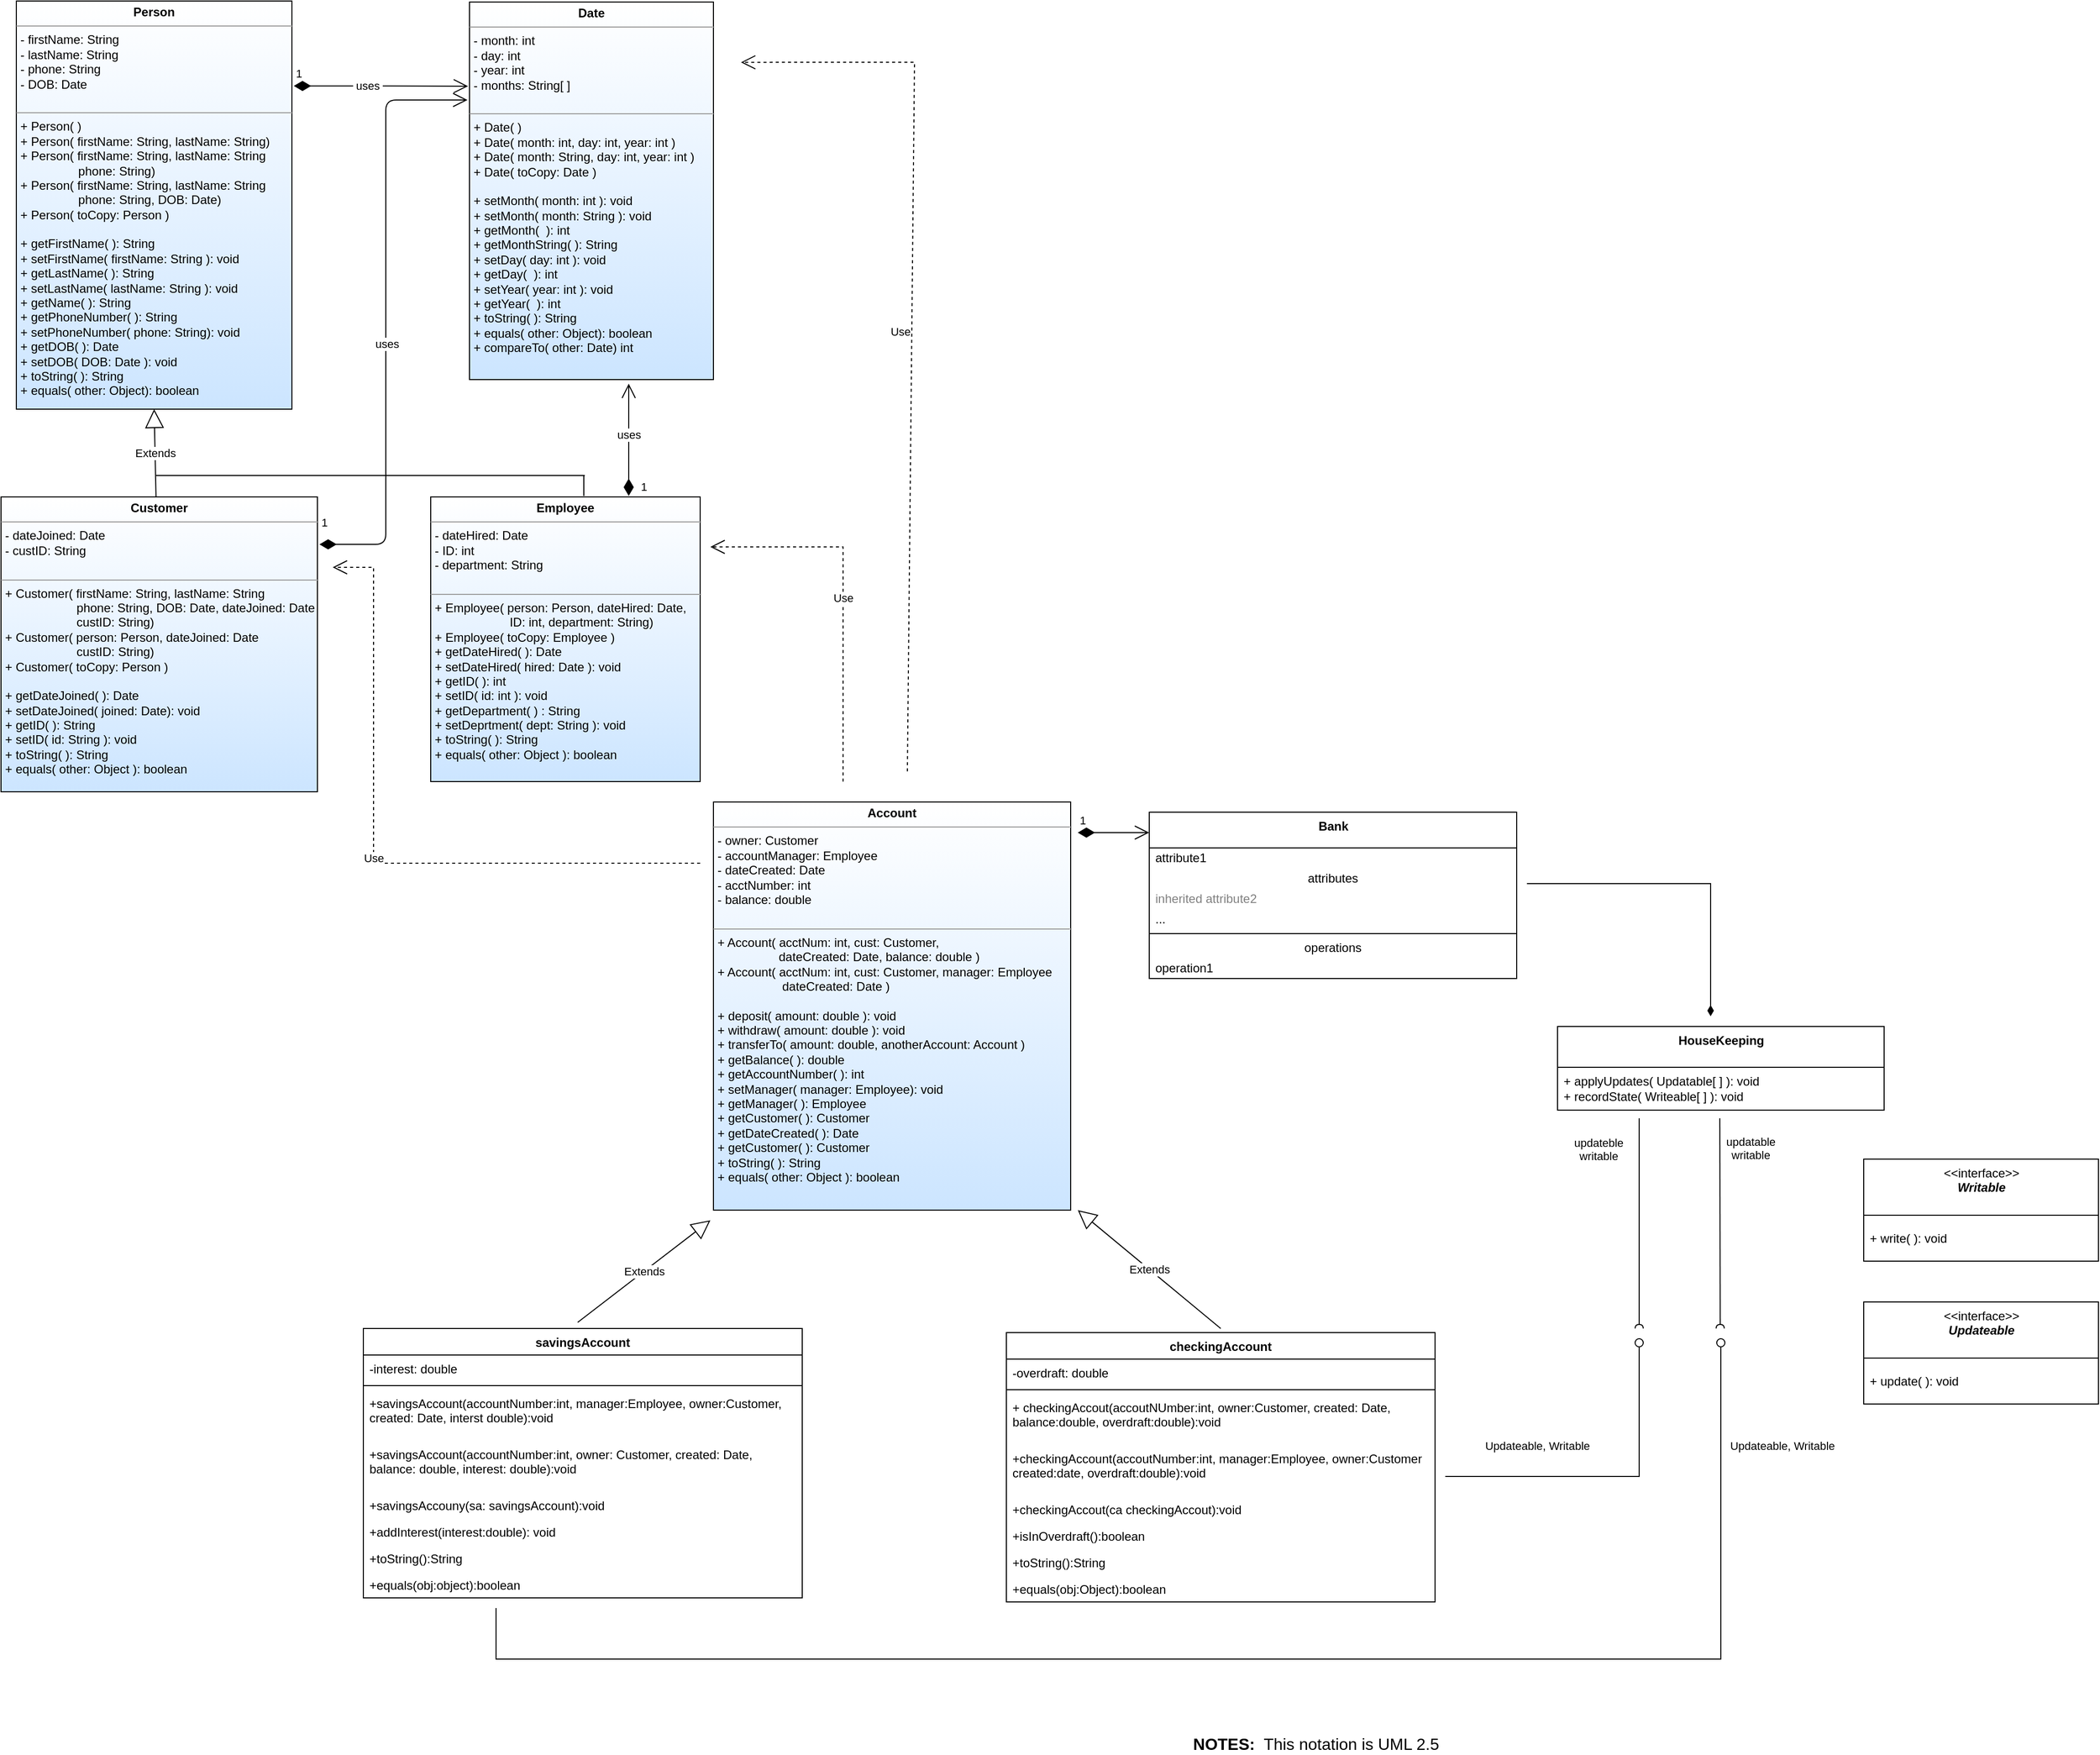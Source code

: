 <mxfile version="16.5.1" type="device"><diagram id="v-KD0Bjn270umLAgXtNp" name="Page-1"><mxGraphModel dx="1597" dy="998" grid="1" gridSize="10" guides="1" tooltips="1" connect="1" arrows="1" fold="1" page="1" pageScale="1" pageWidth="850" pageHeight="1100" math="0" shadow="0"><root><mxCell id="0"/><mxCell id="1" parent="0"/><mxCell id="mYoptTvwx1LB1I1NdDWJ-5" value="&lt;p style=&quot;margin: 0px ; margin-top: 4px ; text-align: center&quot;&gt;&lt;b&gt;Account&lt;/b&gt;&lt;br&gt;&lt;/p&gt;&lt;hr size=&quot;1&quot;&gt;&lt;p style=&quot;margin: 0px ; margin-left: 4px&quot;&gt;- owner: Customer&lt;/p&gt;&lt;p style=&quot;margin: 0px ; margin-left: 4px&quot;&gt;- accountManager: Employee&lt;/p&gt;&lt;p style=&quot;margin: 0px ; margin-left: 4px&quot;&gt;- dateCreated: Date&lt;br&gt;&lt;/p&gt;&lt;p style=&quot;margin: 0px ; margin-left: 4px&quot;&gt;- acctNumber: int&lt;/p&gt;&lt;p style=&quot;margin: 0px ; margin-left: 4px&quot;&gt;- balance: double&lt;br&gt;&lt;/p&gt;&lt;p style=&quot;margin: 0px ; margin-left: 4px&quot;&gt; &lt;br&gt;&lt;/p&gt;&lt;hr size=&quot;1&quot;&gt;&lt;p style=&quot;margin: 0px ; margin-left: 4px&quot;&gt;+ Account( acctNum: int, cust: Customer, &lt;br&gt;&lt;/p&gt;&lt;p style=&quot;margin: 0px ; margin-left: 4px&quot;&gt;&amp;nbsp;&amp;nbsp;&amp;nbsp;&amp;nbsp;&amp;nbsp;&amp;nbsp;&amp;nbsp;&amp;nbsp;&amp;nbsp;&amp;nbsp;&amp;nbsp;&amp;nbsp;&amp;nbsp;&amp;nbsp;&amp;nbsp;&amp;nbsp;&amp;nbsp; dateCreated: Date, balance: double )&lt;br&gt;&lt;/p&gt;&lt;p style=&quot;margin: 0px ; margin-left: 4px&quot;&gt;+ Account( acctNum: int, cust: Customer, manager: Employee&lt;/p&gt;&lt;p style=&quot;margin: 0px ; margin-left: 4px&quot;&gt;&amp;nbsp; &amp;nbsp; &amp;nbsp; &amp;nbsp; &amp;nbsp; &amp;nbsp; &amp;nbsp; &amp;nbsp; &amp;nbsp; &amp;nbsp;dateCreated: Date )&lt;/p&gt;&lt;p style=&quot;margin: 0px ; margin-left: 4px&quot;&gt;&lt;br&gt;&lt;/p&gt;&lt;p style=&quot;margin: 0px 0px 0px 4px&quot;&gt;+ deposit( amount: double ): void&lt;/p&gt;&lt;p style=&quot;margin: 0px 0px 0px 4px&quot;&gt;+ withdraw( amount: double ): void&lt;/p&gt;&lt;p style=&quot;margin: 0px 0px 0px 4px&quot;&gt;+ transferTo( amount: double, anotherAccount: Account )&lt;br&gt;&lt;/p&gt;&lt;div&gt;&lt;p style=&quot;margin: 0px 0px 0px 4px&quot;&gt;+ getBalance( ): double&lt;br&gt;&lt;/p&gt;&lt;/div&gt;&lt;div&gt;&lt;p style=&quot;margin: 0px 0px 0px 4px&quot;&gt;+ getAccountNumber( ): int&lt;br&gt;&lt;/p&gt;&lt;/div&gt;&lt;div&gt;&lt;p style=&quot;margin: 0px 0px 0px 4px&quot;&gt;+ setManager( manager: Employee): void&lt;/p&gt;&lt;p style=&quot;margin: 0px 0px 0px 4px&quot;&gt;+ getManager( ): Employee&lt;/p&gt;&lt;/div&gt;&lt;p style=&quot;margin: 0px 0px 0px 4px&quot;&gt;+ getCustomer( ): Customer&lt;/p&gt;&lt;p style=&quot;margin: 0px ; margin-left: 4px&quot;&gt;&lt;span&gt;+ getDateCreated( ): Date&lt;/span&gt;&lt;/p&gt;&lt;p style=&quot;margin: 0px ; margin-left: 4px&quot;&gt;+ getCustomer( ): Customer&lt;/p&gt;&lt;p style=&quot;margin: 0px ; margin-left: 4px&quot;&gt;&lt;span&gt;+ toString( ): String&lt;/span&gt;&lt;br&gt;&lt;/p&gt;&lt;p style=&quot;margin: 0px ; margin-left: 4px&quot;&gt;+ equals( other: Object ): boolean&amp;nbsp;&lt;/p&gt;" style="verticalAlign=top;align=left;overflow=fill;fontSize=12;fontFamily=Helvetica;html=1;gradientColor=#CCE5FF;" parent="1" vertex="1"><mxGeometry x="723" y="870" width="350" height="400" as="geometry"/></mxCell><mxCell id="2" value="&lt;p style=&quot;margin: 0px ; margin-top: 4px ; text-align: center&quot;&gt;&lt;b&gt;Person&lt;/b&gt;&lt;br&gt;&lt;/p&gt;&lt;hr size=&quot;1&quot;&gt;&lt;p style=&quot;margin: 0px ; margin-left: 4px&quot;&gt;- firstName: String&lt;/p&gt;&lt;p style=&quot;margin: 0px ; margin-left: 4px&quot;&gt;- lastName: String&lt;br&gt;&lt;/p&gt;&lt;p style=&quot;margin: 0px ; margin-left: 4px&quot;&gt;- phone: String&lt;/p&gt;&lt;p style=&quot;margin: 0px ; margin-left: 4px&quot;&gt;- DOB: Date&lt;br&gt;&lt;/p&gt;&lt;p style=&quot;margin: 0px ; margin-left: 4px&quot;&gt; &lt;br&gt;&lt;/p&gt;&lt;hr size=&quot;1&quot;&gt;&lt;p style=&quot;margin: 0px ; margin-left: 4px&quot;&gt;+ Person( )&lt;/p&gt;&lt;p style=&quot;margin: 0px ; margin-left: 4px&quot;&gt;+ Person( firstName: String, lastName: String)&lt;/p&gt;&lt;p style=&quot;margin: 0px ; margin-left: 4px&quot;&gt;+ Person( firstName: String, lastName: String&lt;/p&gt;&lt;p style=&quot;margin: 0px ; margin-left: 4px&quot;&gt;&amp;nbsp; &amp;nbsp; &amp;nbsp; &amp;nbsp; &amp;nbsp; &amp;nbsp; &amp;nbsp; &amp;nbsp; &amp;nbsp;phone: String)&lt;br&gt;&lt;/p&gt;&lt;p style=&quot;margin: 0px ; margin-left: 4px&quot;&gt;+ Person( firstName: String, lastName: String&lt;/p&gt;&lt;p style=&quot;margin: 0px ; margin-left: 4px&quot;&gt;&amp;nbsp; &amp;nbsp; &amp;nbsp; &amp;nbsp; &amp;nbsp; &amp;nbsp; &amp;nbsp; &amp;nbsp; &amp;nbsp;phone: String, DOB: Date)&lt;br&gt;&lt;/p&gt;&lt;p style=&quot;margin: 0px ; margin-left: 4px&quot;&gt;+ Person( toCopy: Person )&lt;/p&gt;&lt;p style=&quot;margin: 0px ; margin-left: 4px&quot;&gt;&lt;br&gt;&lt;/p&gt;&lt;p style=&quot;margin: 0px ; margin-left: 4px&quot;&gt;+ getFirstName( ): String&lt;/p&gt;&lt;p style=&quot;margin: 0px 0px 0px 4px&quot;&gt;+ setFirstName( firstName: String ): void&lt;/p&gt;&lt;p style=&quot;margin: 0px 0px 0px 4px&quot;&gt;+ getLastName( ): String&lt;/p&gt;&lt;p style=&quot;margin: 0px 0px 0px 4px&quot;&gt;+ setLastName( lastName: String ): void&lt;/p&gt;&lt;p style=&quot;margin: 0px 0px 0px 4px&quot;&gt;+ getName( ): String&lt;/p&gt;&lt;p style=&quot;margin: 0px 0px 0px 4px&quot;&gt;+ getPhoneNumber( ): String&lt;/p&gt;&lt;p style=&quot;margin: 0px 0px 0px 4px&quot;&gt;+ setPhoneNumber( phone: String): void&lt;/p&gt;&lt;p style=&quot;margin: 0px 0px 0px 4px&quot;&gt;&lt;span&gt;+ getDOB( ): Date&lt;/span&gt;&lt;br&gt;&lt;/p&gt;&lt;p style=&quot;margin: 0px ; margin-left: 4px&quot;&gt;+ setDOB( DOB: Date ): void&lt;/p&gt;&lt;p style=&quot;margin: 0px ; margin-left: 4px&quot;&gt;&lt;span&gt;+ toString( ): String&lt;/span&gt;&lt;br&gt;&lt;/p&gt;&lt;p style=&quot;margin: 0px ; margin-left: 4px&quot;&gt;+ equals( other: Object): boolean&lt;/p&gt;" style="verticalAlign=top;align=left;overflow=fill;fontSize=12;fontFamily=Helvetica;html=1;gradientColor=#CCE5FF;" parent="1" vertex="1"><mxGeometry x="40" y="85" width="270" height="400" as="geometry"/></mxCell><mxCell id="3" value="&lt;p style=&quot;margin: 0px ; margin-top: 4px ; text-align: center&quot;&gt;&lt;b&gt;Customer&lt;/b&gt;&lt;/p&gt;&lt;hr size=&quot;1&quot;&gt;&lt;p style=&quot;margin: 0px ; margin-left: 4px&quot;&gt;- dateJoined: Date&lt;/p&gt;&lt;p style=&quot;margin: 0px ; margin-left: 4px&quot;&gt;- custID: String&lt;br&gt;&lt;/p&gt;&lt;p style=&quot;margin: 0px ; margin-left: 4px&quot;&gt;&lt;br&gt;&lt;/p&gt;&lt;hr size=&quot;1&quot;&gt;&lt;p style=&quot;margin: 0px 0px 0px 4px&quot;&gt;+ Customer( firstName: String, lastName: String&lt;/p&gt;&lt;p style=&quot;margin: 0px ; margin-left: 4px&quot;&gt;&lt;span&gt;&amp;nbsp; &amp;nbsp; &amp;nbsp; &amp;nbsp; &amp;nbsp; &amp;nbsp; &amp;nbsp; &amp;nbsp; &amp;nbsp; &amp;nbsp; &amp;nbsp;phone: String, DOB: Date, dateJoined: Date&lt;/span&gt;&lt;/p&gt;&lt;p style=&quot;margin: 0px ; margin-left: 4px&quot;&gt;&lt;span&gt;&amp;nbsp; &amp;nbsp; &amp;nbsp; &amp;nbsp; &amp;nbsp; &amp;nbsp; &amp;nbsp; &amp;nbsp; &amp;nbsp; &amp;nbsp; &amp;nbsp;custID: String)&lt;/span&gt;&lt;br&gt;&lt;/p&gt;&lt;p style=&quot;margin: 0px 0px 0px 4px&quot;&gt;+ Customer( person: Person,&amp;nbsp;&lt;span&gt;dateJoined: Date&lt;/span&gt;&lt;/p&gt;&lt;p style=&quot;margin: 0px 0px 0px 4px&quot;&gt;&amp;nbsp; &amp;nbsp; &amp;nbsp; &amp;nbsp; &amp;nbsp; &amp;nbsp; &amp;nbsp; &amp;nbsp; &amp;nbsp; &amp;nbsp; &amp;nbsp;custID: String)&lt;/p&gt;&lt;p style=&quot;margin: 0px ; margin-left: 4px&quot;&gt;&lt;span&gt;+ Customer( toCopy: Person )&lt;/span&gt;&lt;/p&gt;&lt;p style=&quot;margin: 0px ; margin-left: 4px&quot;&gt;&lt;span&gt;&lt;br&gt;&lt;/span&gt;&lt;/p&gt;&lt;p style=&quot;margin: 0px ; margin-left: 4px&quot;&gt;+ getDateJoined( ): Date&lt;/p&gt;&lt;p style=&quot;margin: 0px ; margin-left: 4px&quot;&gt;&lt;span&gt;+ setDateJoined( joined: Date): void&lt;/span&gt;&lt;/p&gt;&lt;p style=&quot;margin: 0px ; margin-left: 4px&quot;&gt;+ getID( ): String&lt;br&gt;&lt;/p&gt;&lt;p style=&quot;margin: 0px ; margin-left: 4px&quot;&gt;+ setID( id: String ): void&lt;/p&gt;&lt;p style=&quot;margin: 0px ; margin-left: 4px&quot;&gt;&lt;span&gt;+ toString( ): String&lt;/span&gt;&lt;br&gt;&lt;/p&gt;&lt;p style=&quot;margin: 0px ; margin-left: 4px&quot;&gt;+ equals( other: Object ): boolean&amp;nbsp;&lt;/p&gt;" style="verticalAlign=top;align=left;overflow=fill;fontSize=12;fontFamily=Helvetica;html=1;gradientColor=#CCE5FF;" parent="1" vertex="1"><mxGeometry x="25" y="571" width="310" height="289" as="geometry"/></mxCell><mxCell id="4" value="Extends" style="endArrow=block;endSize=16;endFill=0;html=1;entryX=0.5;entryY=1;entryDx=0;entryDy=0;" parent="1" source="3" target="2" edge="1"><mxGeometry width="160" relative="1" as="geometry"><mxPoint x="80" y="670" as="sourcePoint"/><mxPoint x="240" y="670" as="targetPoint"/></mxGeometry></mxCell><mxCell id="7" value="&lt;p style=&quot;margin: 0px ; margin-top: 4px ; text-align: center&quot;&gt;&lt;b&gt;Date&lt;/b&gt;&lt;/p&gt;&lt;hr size=&quot;1&quot;&gt;&lt;p style=&quot;margin: 0px ; margin-left: 4px&quot;&gt;- month: int&lt;/p&gt;&lt;p style=&quot;margin: 0px ; margin-left: 4px&quot;&gt;- day: int&lt;br&gt;&lt;/p&gt;&lt;p style=&quot;margin: 0px ; margin-left: 4px&quot;&gt;- year: int&lt;/p&gt;&lt;p style=&quot;margin: 0px ; margin-left: 4px&quot;&gt;- months: String[ ]&lt;br&gt;&lt;/p&gt;&lt;p style=&quot;margin: 0px ; margin-left: 4px&quot;&gt; &lt;br&gt;&lt;/p&gt;&lt;hr size=&quot;1&quot;&gt;&lt;p style=&quot;margin: 0px ; margin-left: 4px&quot;&gt;+ Date( )&lt;/p&gt;&lt;p style=&quot;margin: 0px ; margin-left: 4px&quot;&gt;+ Date( month: int, day: int, year: int )&lt;/p&gt;&lt;p style=&quot;margin: 0px ; margin-left: 4px&quot;&gt;+ Date( month: String, day: int, year: int )&lt;br&gt;&lt;/p&gt;&lt;p style=&quot;margin: 0px ; margin-left: 4px&quot;&gt;&lt;span&gt;+ Date( toCopy: Date )&lt;/span&gt;&lt;br&gt;&lt;/p&gt;&lt;p style=&quot;margin: 0px ; margin-left: 4px&quot;&gt;&lt;br&gt;&lt;/p&gt;&lt;p style=&quot;margin: 0px ; margin-left: 4px&quot;&gt;+ setMonth( month: int ): void&lt;/p&gt;&lt;p style=&quot;margin: 0px ; margin-left: 4px&quot;&gt;+ setMonth( month: String ): void&lt;br&gt;&lt;/p&gt;&lt;p style=&quot;margin: 0px 0px 0px 4px&quot;&gt;+ getMonth(&amp;nbsp; ): int&lt;br&gt;&lt;/p&gt;&lt;p style=&quot;margin: 0px 0px 0px 4px&quot;&gt;+ getMonthString( ): String&lt;/p&gt;&lt;p style=&quot;margin: 0px 0px 0px 4px&quot;&gt;+ setDay( day: int ): void&lt;/p&gt;&lt;p style=&quot;margin: 0px 0px 0px 4px&quot;&gt;+ getDay(&amp;nbsp; ): int&lt;/p&gt;&lt;p style=&quot;margin: 0px 0px 0px 4px&quot;&gt;+ setYear( year: int ): void&lt;/p&gt;&lt;p style=&quot;margin: 0px 0px 0px 4px&quot;&gt;+ getYear(&amp;nbsp; ): int&lt;/p&gt;&lt;p style=&quot;margin: 0px ; margin-left: 4px&quot;&gt;&lt;span&gt;+ toString( ): String&lt;/span&gt;&lt;br&gt;&lt;/p&gt;&lt;p style=&quot;margin: 0px ; margin-left: 4px&quot;&gt;+ equals( other: Object): boolean&lt;/p&gt;&lt;p style=&quot;margin: 0px ; margin-left: 4px&quot;&gt;+ compareTo( other: Date) int&lt;/p&gt;" style="verticalAlign=top;align=left;overflow=fill;fontSize=12;fontFamily=Helvetica;html=1;gradientColor=#CCE5FF;" parent="1" vertex="1"><mxGeometry x="484" y="86" width="239" height="370" as="geometry"/></mxCell><mxCell id="8" value="1" style="endArrow=open;html=1;endSize=12;startArrow=diamondThin;startSize=14;startFill=1;edgeStyle=orthogonalEdgeStyle;align=left;verticalAlign=bottom;entryX=-0.006;entryY=0.223;entryDx=0;entryDy=0;entryPerimeter=0;exitX=1.007;exitY=0.208;exitDx=0;exitDy=0;exitPerimeter=0;" parent="1" source="2" target="7" edge="1"><mxGeometry x="-1" y="3" relative="1" as="geometry"><mxPoint x="260" y="190" as="sourcePoint"/><mxPoint x="420" y="190" as="targetPoint"/></mxGeometry></mxCell><mxCell id="9" value="&amp;nbsp;uses&amp;nbsp;" style="edgeLabel;html=1;align=center;verticalAlign=middle;resizable=0;points=[];" parent="8" vertex="1" connectable="0"><mxGeometry x="-0.207" relative="1" as="geometry"><mxPoint x="4" as="offset"/></mxGeometry></mxCell><mxCell id="10" value="1" style="endArrow=open;html=1;endSize=12;startArrow=diamondThin;startSize=14;startFill=1;edgeStyle=orthogonalEdgeStyle;align=left;verticalAlign=bottom;exitX=1;exitY=0.25;exitDx=0;exitDy=0;" parent="1" edge="1"><mxGeometry x="-1" y="14" relative="1" as="geometry"><mxPoint x="337" y="617.5" as="sourcePoint"/><mxPoint x="482" y="182" as="targetPoint"/><Array as="points"><mxPoint x="402" y="618"/><mxPoint x="402" y="182"/><mxPoint x="482" y="182"/></Array><mxPoint y="1" as="offset"/></mxGeometry></mxCell><mxCell id="11" value="&amp;nbsp;uses&amp;nbsp;" style="edgeLabel;html=1;align=center;verticalAlign=middle;resizable=0;points=[];" parent="10" vertex="1" connectable="0"><mxGeometry x="-0.207" relative="1" as="geometry"><mxPoint x="1" y="-32" as="offset"/></mxGeometry></mxCell><mxCell id="12" value="&lt;p style=&quot;margin: 0px ; margin-top: 4px ; text-align: center&quot;&gt;&lt;b&gt;Employee&lt;/b&gt;&lt;/p&gt;&lt;hr size=&quot;1&quot;&gt;&lt;p style=&quot;margin: 0px ; margin-left: 4px&quot;&gt;- dateHired: Date&lt;/p&gt;&lt;p style=&quot;margin: 0px ; margin-left: 4px&quot;&gt;- ID: int&lt;br&gt;&lt;/p&gt;&lt;p style=&quot;margin: 0px ; margin-left: 4px&quot;&gt;- department: String&lt;/p&gt;&lt;p style=&quot;margin: 0px ; margin-left: 4px&quot;&gt;&lt;br&gt;&lt;/p&gt;&lt;hr size=&quot;1&quot;&gt;&lt;p style=&quot;margin: 0px 0px 0px 4px&quot;&gt;+ Employee( person: Person, dateHired: Date,&amp;nbsp;&lt;/p&gt;&lt;p style=&quot;margin: 0px 0px 0px 4px&quot;&gt;&amp;nbsp; &amp;nbsp; &amp;nbsp; &amp;nbsp; &amp;nbsp; &amp;nbsp; &amp;nbsp; &amp;nbsp; &amp;nbsp; &amp;nbsp; &amp;nbsp; ID: int,&amp;nbsp;&lt;span&gt;department: String&lt;/span&gt;&lt;span&gt;)&lt;/span&gt;&lt;/p&gt;&lt;p style=&quot;margin: 0px ; margin-left: 4px&quot;&gt;&lt;span&gt;+ Employee( toCopy: Employee )&lt;/span&gt;&lt;/p&gt;&lt;p style=&quot;margin: 0px ; margin-left: 4px&quot;&gt;+ getDateHired( ): Date&lt;/p&gt;&lt;p style=&quot;margin: 0px ; margin-left: 4px&quot;&gt;&lt;span&gt;+ setDateHired( hired: Date ): void&lt;/span&gt;&lt;/p&gt;&lt;p style=&quot;margin: 0px ; margin-left: 4px&quot;&gt;+ getID( ): int&lt;br&gt;&lt;/p&gt;&lt;p style=&quot;margin: 0px ; margin-left: 4px&quot;&gt;+ setID( id: int ): void&lt;/p&gt;&lt;p style=&quot;margin: 0px ; margin-left: 4px&quot;&gt;+ getDepartment( ) : String&lt;/p&gt;&lt;p style=&quot;margin: 0px ; margin-left: 4px&quot;&gt;+ setDeprtment( dept: String ): void&lt;/p&gt;&lt;p style=&quot;margin: 0px ; margin-left: 4px&quot;&gt;&lt;span&gt;+ toString( ): String&lt;/span&gt;&lt;br&gt;&lt;/p&gt;&lt;p style=&quot;margin: 0px ; margin-left: 4px&quot;&gt;+ equals( other: Object ): boolean&amp;nbsp;&lt;/p&gt;" style="verticalAlign=top;align=left;overflow=fill;fontSize=12;fontFamily=Helvetica;html=1;gradientColor=#CCE5FF;" parent="1" vertex="1"><mxGeometry x="446" y="571" width="264" height="279" as="geometry"/></mxCell><mxCell id="14" value="" style="endArrow=none;html=1;" parent="1" edge="1"><mxGeometry width="50" height="50" relative="1" as="geometry"><mxPoint x="177" y="550" as="sourcePoint"/><mxPoint x="597" y="550" as="targetPoint"/></mxGeometry></mxCell><mxCell id="15" value="" style="endArrow=none;html=1;" parent="1" edge="1"><mxGeometry width="50" height="50" relative="1" as="geometry"><mxPoint x="596" y="550" as="sourcePoint"/><mxPoint x="596" y="570" as="targetPoint"/></mxGeometry></mxCell><mxCell id="21" value="1" style="endArrow=open;html=1;endSize=12;startArrow=diamondThin;startSize=14;startFill=1;edgeStyle=orthogonalEdgeStyle;align=left;verticalAlign=bottom;" parent="1" edge="1"><mxGeometry x="-1" y="-10" relative="1" as="geometry"><mxPoint x="640" y="570" as="sourcePoint"/><mxPoint x="640" y="460" as="targetPoint"/><mxPoint as="offset"/></mxGeometry></mxCell><mxCell id="22" value="uses" style="edgeLabel;html=1;align=center;verticalAlign=middle;resizable=0;points=[];" parent="21" vertex="1" connectable="0"><mxGeometry x="0.178" y="-1" relative="1" as="geometry"><mxPoint x="-1" y="5" as="offset"/></mxGeometry></mxCell><mxCell id="wc_8-gaDMP0SSyujbriR-45" value="Use" style="endArrow=open;endSize=12;dashed=1;html=1;rounded=0;" parent="1" edge="1"><mxGeometry width="160" relative="1" as="geometry"><mxPoint x="850" y="850" as="sourcePoint"/><mxPoint x="720" y="620" as="targetPoint"/><Array as="points"><mxPoint x="850" y="620"/></Array></mxGeometry></mxCell><mxCell id="wc_8-gaDMP0SSyujbriR-46" value="Use" style="endArrow=open;endSize=12;dashed=1;html=1;rounded=0;" parent="1" edge="1"><mxGeometry width="160" relative="1" as="geometry"><mxPoint x="710" y="930" as="sourcePoint"/><mxPoint x="350" y="640" as="targetPoint"/><Array as="points"><mxPoint x="390" y="930"/><mxPoint x="390" y="640"/></Array></mxGeometry></mxCell><mxCell id="wc_8-gaDMP0SSyujbriR-48" value="Use" style="endArrow=open;endSize=12;dashed=1;html=1;rounded=0;" parent="1" edge="1"><mxGeometry x="-0.004" y="10" width="160" relative="1" as="geometry"><mxPoint x="913" y="840" as="sourcePoint"/><mxPoint x="750" y="145.077" as="targetPoint"/><Array as="points"><mxPoint x="920" y="145"/></Array><mxPoint x="-1" as="offset"/></mxGeometry></mxCell><mxCell id="gr2Ks2jhDW0-JkzyNzoW-22" value="savingsAccount" style="swimlane;fontStyle=1;align=center;verticalAlign=top;childLayout=stackLayout;horizontal=1;startSize=26;horizontalStack=0;resizeParent=1;resizeParentMax=0;resizeLast=0;collapsible=1;marginBottom=0;" parent="1" vertex="1"><mxGeometry x="380" y="1386" width="430" height="264" as="geometry"/></mxCell><mxCell id="gr2Ks2jhDW0-JkzyNzoW-23" value="-interest: double" style="text;strokeColor=none;fillColor=none;align=left;verticalAlign=top;spacingLeft=4;spacingRight=4;overflow=hidden;rotatable=0;points=[[0,0.5],[1,0.5]];portConstraint=eastwest;" parent="gr2Ks2jhDW0-JkzyNzoW-22" vertex="1"><mxGeometry y="26" width="430" height="26" as="geometry"/></mxCell><mxCell id="gr2Ks2jhDW0-JkzyNzoW-24" value="" style="line;strokeWidth=1;fillColor=none;align=left;verticalAlign=middle;spacingTop=-1;spacingLeft=3;spacingRight=3;rotatable=0;labelPosition=right;points=[];portConstraint=eastwest;" parent="gr2Ks2jhDW0-JkzyNzoW-22" vertex="1"><mxGeometry y="52" width="430" height="8" as="geometry"/></mxCell><mxCell id="gr2Ks2jhDW0-JkzyNzoW-25" value="+savingsAccount(accountNumber:int, manager:Employee, owner:Customer, &#10;created: Date, interst double):void" style="text;strokeColor=none;fillColor=none;align=left;verticalAlign=top;spacingLeft=4;spacingRight=4;overflow=hidden;rotatable=0;points=[[0,0.5],[1,0.5]];portConstraint=eastwest;" parent="gr2Ks2jhDW0-JkzyNzoW-22" vertex="1"><mxGeometry y="60" width="430" height="50" as="geometry"/></mxCell><mxCell id="gr2Ks2jhDW0-JkzyNzoW-26" value="+savingsAccount(accountNumber:int, owner: Customer, created: Date,  &#10;balance: double, interest: double):void" style="text;strokeColor=none;fillColor=none;align=left;verticalAlign=top;spacingLeft=4;spacingRight=4;overflow=hidden;rotatable=0;points=[[0,0.5],[1,0.5]];portConstraint=eastwest;" parent="gr2Ks2jhDW0-JkzyNzoW-22" vertex="1"><mxGeometry y="110" width="430" height="50" as="geometry"/></mxCell><mxCell id="gr2Ks2jhDW0-JkzyNzoW-27" value="+savingsAccouny(sa: savingsAccount):void" style="text;strokeColor=none;fillColor=none;align=left;verticalAlign=top;spacingLeft=4;spacingRight=4;overflow=hidden;rotatable=0;points=[[0,0.5],[1,0.5]];portConstraint=eastwest;" parent="gr2Ks2jhDW0-JkzyNzoW-22" vertex="1"><mxGeometry y="160" width="430" height="26" as="geometry"/></mxCell><mxCell id="gr2Ks2jhDW0-JkzyNzoW-28" value="+addInterest(interest:double): void" style="text;strokeColor=none;fillColor=none;align=left;verticalAlign=top;spacingLeft=4;spacingRight=4;overflow=hidden;rotatable=0;points=[[0,0.5],[1,0.5]];portConstraint=eastwest;" parent="gr2Ks2jhDW0-JkzyNzoW-22" vertex="1"><mxGeometry y="186" width="430" height="26" as="geometry"/></mxCell><mxCell id="gr2Ks2jhDW0-JkzyNzoW-29" value="+toString():String" style="text;strokeColor=none;fillColor=none;align=left;verticalAlign=top;spacingLeft=4;spacingRight=4;overflow=hidden;rotatable=0;points=[[0,0.5],[1,0.5]];portConstraint=eastwest;" parent="gr2Ks2jhDW0-JkzyNzoW-22" vertex="1"><mxGeometry y="212" width="430" height="26" as="geometry"/></mxCell><mxCell id="gr2Ks2jhDW0-JkzyNzoW-30" value="+equals(obj:object):boolean" style="text;strokeColor=none;fillColor=none;align=left;verticalAlign=top;spacingLeft=4;spacingRight=4;overflow=hidden;rotatable=0;points=[[0,0.5],[1,0.5]];portConstraint=eastwest;" parent="gr2Ks2jhDW0-JkzyNzoW-22" vertex="1"><mxGeometry y="238" width="430" height="26" as="geometry"/></mxCell><mxCell id="gr2Ks2jhDW0-JkzyNzoW-35" value="checkingAccount" style="swimlane;fontStyle=1;align=center;verticalAlign=top;childLayout=stackLayout;horizontal=1;startSize=26;horizontalStack=0;resizeParent=1;resizeParentMax=0;resizeLast=0;collapsible=1;marginBottom=0;" parent="1" vertex="1"><mxGeometry x="1010" y="1390" width="420" height="264" as="geometry"/></mxCell><mxCell id="gr2Ks2jhDW0-JkzyNzoW-36" value="-overdraft: double" style="text;strokeColor=none;fillColor=none;align=left;verticalAlign=top;spacingLeft=4;spacingRight=4;overflow=hidden;rotatable=0;points=[[0,0.5],[1,0.5]];portConstraint=eastwest;" parent="gr2Ks2jhDW0-JkzyNzoW-35" vertex="1"><mxGeometry y="26" width="420" height="26" as="geometry"/></mxCell><mxCell id="gr2Ks2jhDW0-JkzyNzoW-37" value="" style="line;strokeWidth=1;fillColor=none;align=left;verticalAlign=middle;spacingTop=-1;spacingLeft=3;spacingRight=3;rotatable=0;labelPosition=right;points=[];portConstraint=eastwest;" parent="gr2Ks2jhDW0-JkzyNzoW-35" vertex="1"><mxGeometry y="52" width="420" height="8" as="geometry"/></mxCell><mxCell id="gr2Ks2jhDW0-JkzyNzoW-38" value="+ checkingAccout(accoutNUmber:int, owner:Customer, created: Date, &#10;balance:double, overdraft:double):void" style="text;strokeColor=none;fillColor=none;align=left;verticalAlign=top;spacingLeft=4;spacingRight=4;overflow=hidden;rotatable=0;points=[[0,0.5],[1,0.5]];portConstraint=eastwest;" parent="gr2Ks2jhDW0-JkzyNzoW-35" vertex="1"><mxGeometry y="60" width="420" height="50" as="geometry"/></mxCell><mxCell id="gr2Ks2jhDW0-JkzyNzoW-39" value="+checkingAccount(accoutNumber:int, manager:Employee, owner:Customer&#10;created:date, overdraft:double):void" style="text;strokeColor=none;fillColor=none;align=left;verticalAlign=top;spacingLeft=4;spacingRight=4;overflow=hidden;rotatable=0;points=[[0,0.5],[1,0.5]];portConstraint=eastwest;" parent="gr2Ks2jhDW0-JkzyNzoW-35" vertex="1"><mxGeometry y="110" width="420" height="50" as="geometry"/></mxCell><mxCell id="gr2Ks2jhDW0-JkzyNzoW-40" value="+checkingAccout(ca checkingAccout):void" style="text;strokeColor=none;fillColor=none;align=left;verticalAlign=top;spacingLeft=4;spacingRight=4;overflow=hidden;rotatable=0;points=[[0,0.5],[1,0.5]];portConstraint=eastwest;" parent="gr2Ks2jhDW0-JkzyNzoW-35" vertex="1"><mxGeometry y="160" width="420" height="26" as="geometry"/></mxCell><mxCell id="gr2Ks2jhDW0-JkzyNzoW-41" value="+isInOverdraft():boolean" style="text;strokeColor=none;fillColor=none;align=left;verticalAlign=top;spacingLeft=4;spacingRight=4;overflow=hidden;rotatable=0;points=[[0,0.5],[1,0.5]];portConstraint=eastwest;" parent="gr2Ks2jhDW0-JkzyNzoW-35" vertex="1"><mxGeometry y="186" width="420" height="26" as="geometry"/></mxCell><mxCell id="gr2Ks2jhDW0-JkzyNzoW-42" value="+toString():String" style="text;strokeColor=none;fillColor=none;align=left;verticalAlign=top;spacingLeft=4;spacingRight=4;overflow=hidden;rotatable=0;points=[[0,0.5],[1,0.5]];portConstraint=eastwest;" parent="gr2Ks2jhDW0-JkzyNzoW-35" vertex="1"><mxGeometry y="212" width="420" height="26" as="geometry"/></mxCell><mxCell id="gr2Ks2jhDW0-JkzyNzoW-43" value="+equals(obj:Object):boolean" style="text;strokeColor=none;fillColor=none;align=left;verticalAlign=top;spacingLeft=4;spacingRight=4;overflow=hidden;rotatable=0;points=[[0,0.5],[1,0.5]];portConstraint=eastwest;" parent="gr2Ks2jhDW0-JkzyNzoW-35" vertex="1"><mxGeometry y="238" width="420" height="26" as="geometry"/></mxCell><mxCell id="gr2Ks2jhDW0-JkzyNzoW-44" value="Extends" style="endArrow=block;endSize=16;endFill=0;html=1;rounded=0;" parent="1" edge="1"><mxGeometry width="160" relative="1" as="geometry"><mxPoint x="1220" y="1386" as="sourcePoint"/><mxPoint x="1080" y="1270" as="targetPoint"/><Array as="points"/></mxGeometry></mxCell><mxCell id="gr2Ks2jhDW0-JkzyNzoW-45" value="Extends" style="endArrow=block;endSize=16;endFill=0;html=1;rounded=0;" parent="1" edge="1"><mxGeometry width="160" relative="1" as="geometry"><mxPoint x="590" y="1380" as="sourcePoint"/><mxPoint x="720" y="1280" as="targetPoint"/></mxGeometry></mxCell><mxCell id="Rjtor_XucMPBcshpaXre-34" value="&lt;b&gt;HouseKeeping&lt;/b&gt;" style="swimlane;fontStyle=0;align=center;verticalAlign=top;childLayout=stackLayout;horizontal=1;startSize=40;horizontalStack=0;resizeParent=1;resizeParentMax=0;resizeLast=0;collapsible=0;marginBottom=0;html=1;" vertex="1" parent="1"><mxGeometry x="1550" y="1090" width="320" height="82" as="geometry"/></mxCell><mxCell id="Rjtor_XucMPBcshpaXre-35" value="+ applyUpdates( Updatable[ ] ): void&lt;br&gt;+ recordState( Writeable[ ] ): void" style="text;html=1;strokeColor=none;fillColor=none;align=left;verticalAlign=middle;spacingLeft=4;spacingRight=4;overflow=hidden;rotatable=0;points=[[0,0.5],[1,0.5]];portConstraint=eastwest;" vertex="1" parent="Rjtor_XucMPBcshpaXre-34"><mxGeometry y="40" width="320" height="42" as="geometry"/></mxCell><mxCell id="Rjtor_XucMPBcshpaXre-36" value="&lt;b&gt;Bank&lt;/b&gt;" style="swimlane;fontStyle=0;align=center;verticalAlign=top;childLayout=stackLayout;horizontal=1;startSize=35;horizontalStack=0;resizeParent=1;resizeParentMax=0;resizeLast=0;collapsible=0;marginBottom=0;html=1;" vertex="1" parent="1"><mxGeometry x="1150" y="880" width="360" height="163" as="geometry"/></mxCell><mxCell id="Rjtor_XucMPBcshpaXre-38" value="attribute1" style="text;html=1;strokeColor=none;fillColor=none;align=left;verticalAlign=middle;spacingLeft=4;spacingRight=4;overflow=hidden;rotatable=0;points=[[0,0.5],[1,0.5]];portConstraint=eastwest;" vertex="1" parent="Rjtor_XucMPBcshpaXre-36"><mxGeometry y="35" width="360" height="20" as="geometry"/></mxCell><mxCell id="Rjtor_XucMPBcshpaXre-37" value="attributes" style="text;html=1;strokeColor=none;fillColor=none;align=center;verticalAlign=middle;spacingLeft=4;spacingRight=4;overflow=hidden;rotatable=0;points=[[0,0.5],[1,0.5]];portConstraint=eastwest;" vertex="1" parent="Rjtor_XucMPBcshpaXre-36"><mxGeometry y="55" width="360" height="20" as="geometry"/></mxCell><mxCell id="Rjtor_XucMPBcshpaXre-39" value="inherited attribute2" style="text;html=1;strokeColor=none;fillColor=none;align=left;verticalAlign=middle;spacingLeft=4;spacingRight=4;overflow=hidden;rotatable=0;points=[[0,0.5],[1,0.5]];portConstraint=eastwest;fontColor=#808080;" vertex="1" parent="Rjtor_XucMPBcshpaXre-36"><mxGeometry y="75" width="360" height="20" as="geometry"/></mxCell><mxCell id="Rjtor_XucMPBcshpaXre-40" value="..." style="text;html=1;strokeColor=none;fillColor=none;align=left;verticalAlign=middle;spacingLeft=4;spacingRight=4;overflow=hidden;rotatable=0;points=[[0,0.5],[1,0.5]];portConstraint=eastwest;" vertex="1" parent="Rjtor_XucMPBcshpaXre-36"><mxGeometry y="95" width="360" height="20" as="geometry"/></mxCell><mxCell id="Rjtor_XucMPBcshpaXre-41" value="" style="line;strokeWidth=1;fillColor=none;align=left;verticalAlign=middle;spacingTop=-1;spacingLeft=3;spacingRight=3;rotatable=0;labelPosition=right;points=[];portConstraint=eastwest;" vertex="1" parent="Rjtor_XucMPBcshpaXre-36"><mxGeometry y="115" width="360" height="8" as="geometry"/></mxCell><mxCell id="Rjtor_XucMPBcshpaXre-42" value="operations" style="text;html=1;strokeColor=none;fillColor=none;align=center;verticalAlign=middle;spacingLeft=4;spacingRight=4;overflow=hidden;rotatable=0;points=[[0,0.5],[1,0.5]];portConstraint=eastwest;" vertex="1" parent="Rjtor_XucMPBcshpaXre-36"><mxGeometry y="123" width="360" height="20" as="geometry"/></mxCell><mxCell id="Rjtor_XucMPBcshpaXre-43" value="operation1" style="text;html=1;strokeColor=none;fillColor=none;align=left;verticalAlign=middle;spacingLeft=4;spacingRight=4;overflow=hidden;rotatable=0;points=[[0,0.5],[1,0.5]];portConstraint=eastwest;" vertex="1" parent="Rjtor_XucMPBcshpaXre-36"><mxGeometry y="143" width="360" height="20" as="geometry"/></mxCell><mxCell id="Rjtor_XucMPBcshpaXre-44" value="" style="endArrow=none;startArrow=diamondThin;endFill=0;startFill=1;html=1;verticalAlign=bottom;labelBackgroundColor=none;strokeWidth=1;startSize=8;endSize=8;rounded=0;" edge="1" parent="1"><mxGeometry width="160" relative="1" as="geometry"><mxPoint x="1700" y="1080" as="sourcePoint"/><mxPoint x="1520" y="950" as="targetPoint"/><Array as="points"><mxPoint x="1700" y="950"/></Array></mxGeometry></mxCell><mxCell id="Rjtor_XucMPBcshpaXre-46" value="&amp;lt;&amp;lt;interface&amp;gt;&amp;gt;&lt;br&gt;&lt;i&gt;&lt;b&gt;Updateable&lt;/b&gt;&lt;/i&gt;" style="swimlane;fontStyle=0;align=center;verticalAlign=top;childLayout=stackLayout;horizontal=1;startSize=55;horizontalStack=0;resizeParent=1;resizeParentMax=0;resizeLast=0;collapsible=0;marginBottom=0;html=1;" vertex="1" parent="1"><mxGeometry x="1850" y="1360" width="230" height="100" as="geometry"/></mxCell><mxCell id="Rjtor_XucMPBcshpaXre-47" value="+ update( ): void" style="text;html=1;strokeColor=none;fillColor=none;align=left;verticalAlign=middle;spacingLeft=4;spacingRight=4;overflow=hidden;rotatable=0;points=[[0,0.5],[1,0.5]];portConstraint=eastwest;" vertex="1" parent="Rjtor_XucMPBcshpaXre-46"><mxGeometry y="55" width="230" height="45" as="geometry"/></mxCell><mxCell id="Rjtor_XucMPBcshpaXre-48" value="Updateable, Writable" style="html=1;verticalAlign=bottom;labelBackgroundColor=none;startArrow=oval;startFill=0;startSize=8;endArrow=none;rounded=0;" edge="1" parent="1"><mxGeometry x="0.442" y="-21" relative="1" as="geometry"><mxPoint x="1630" y="1400" as="sourcePoint"/><mxPoint x="1440" y="1531" as="targetPoint"/><Array as="points"><mxPoint x="1630" y="1531"/></Array><mxPoint as="offset"/></mxGeometry></mxCell><mxCell id="Rjtor_XucMPBcshpaXre-65" value="&amp;lt;&amp;lt;interface&amp;gt;&amp;gt;&lt;i&gt;&lt;br&gt;&lt;b&gt;Writable&lt;/b&gt;&lt;/i&gt;" style="swimlane;fontStyle=0;align=center;verticalAlign=top;childLayout=stackLayout;horizontal=1;startSize=55;horizontalStack=0;resizeParent=1;resizeParentMax=0;resizeLast=0;collapsible=0;marginBottom=0;html=1;" vertex="1" parent="1"><mxGeometry x="1850" y="1220" width="230" height="100" as="geometry"/></mxCell><mxCell id="Rjtor_XucMPBcshpaXre-66" value="+ write( ): void" style="text;html=1;strokeColor=none;fillColor=none;align=left;verticalAlign=middle;spacingLeft=4;spacingRight=4;overflow=hidden;rotatable=0;points=[[0,0.5],[1,0.5]];portConstraint=eastwest;" vertex="1" parent="Rjtor_XucMPBcshpaXre-65"><mxGeometry y="55" width="230" height="45" as="geometry"/></mxCell><mxCell id="Rjtor_XucMPBcshpaXre-67" value="Updateable, Writable" style="html=1;verticalAlign=bottom;labelBackgroundColor=none;startArrow=oval;startFill=0;startSize=8;endArrow=none;rounded=0;" edge="1" parent="1"><mxGeometry x="-0.859" y="60" relative="1" as="geometry"><mxPoint x="1710" y="1400" as="sourcePoint"/><mxPoint x="510" y="1660" as="targetPoint"/><Array as="points"><mxPoint x="1710" y="1710"/><mxPoint x="1500" y="1710"/><mxPoint x="510" y="1710"/></Array><mxPoint as="offset"/></mxGeometry></mxCell><mxCell id="Rjtor_XucMPBcshpaXre-68" value="&lt;b style=&quot;font-size: 16px;&quot;&gt;NOTES:&lt;/b&gt;&amp;nbsp; This notation is UML 2.5" style="text;html=1;resizable=0;autosize=1;align=center;verticalAlign=middle;points=[];fillColor=none;strokeColor=none;rounded=0;fontSize=16;" vertex="1" parent="1"><mxGeometry x="1183" y="1783" width="260" height="20" as="geometry"/></mxCell><mxCell id="Rjtor_XucMPBcshpaXre-74" value="updatable&lt;br&gt;writable" style="html=1;verticalAlign=bottom;labelBackgroundColor=none;startArrow=halfCircle;startFill=0;startSize=2;endArrow=none;rounded=0;" edge="1" parent="1"><mxGeometry x="0.556" y="-30" relative="1" as="geometry"><mxPoint x="1709.38" y="1386" as="sourcePoint"/><mxPoint x="1709" y="1180" as="targetPoint"/><mxPoint as="offset"/></mxGeometry></mxCell><mxCell id="Rjtor_XucMPBcshpaXre-75" value="updateble&lt;br&gt;writable" style="html=1;verticalAlign=bottom;labelBackgroundColor=none;startArrow=halfCircle;startFill=0;startSize=2;endArrow=none;rounded=0;" edge="1" parent="1"><mxGeometry x="0.556" y="40" relative="1" as="geometry"><mxPoint x="1630" y="1386" as="sourcePoint"/><mxPoint x="1630" y="1180" as="targetPoint"/><mxPoint as="offset"/></mxGeometry></mxCell><mxCell id="Rjtor_XucMPBcshpaXre-77" value="1" style="endArrow=open;html=1;endSize=12;startArrow=diamondThin;startSize=14;startFill=1;edgeStyle=orthogonalEdgeStyle;align=left;verticalAlign=bottom;rounded=0;" edge="1" parent="1"><mxGeometry x="-1" y="3" relative="1" as="geometry"><mxPoint x="1079.94" y="900" as="sourcePoint"/><mxPoint x="1149.94" y="900" as="targetPoint"/><Array as="points"><mxPoint x="1149.94" y="900"/></Array></mxGeometry></mxCell></root></mxGraphModel></diagram></mxfile>